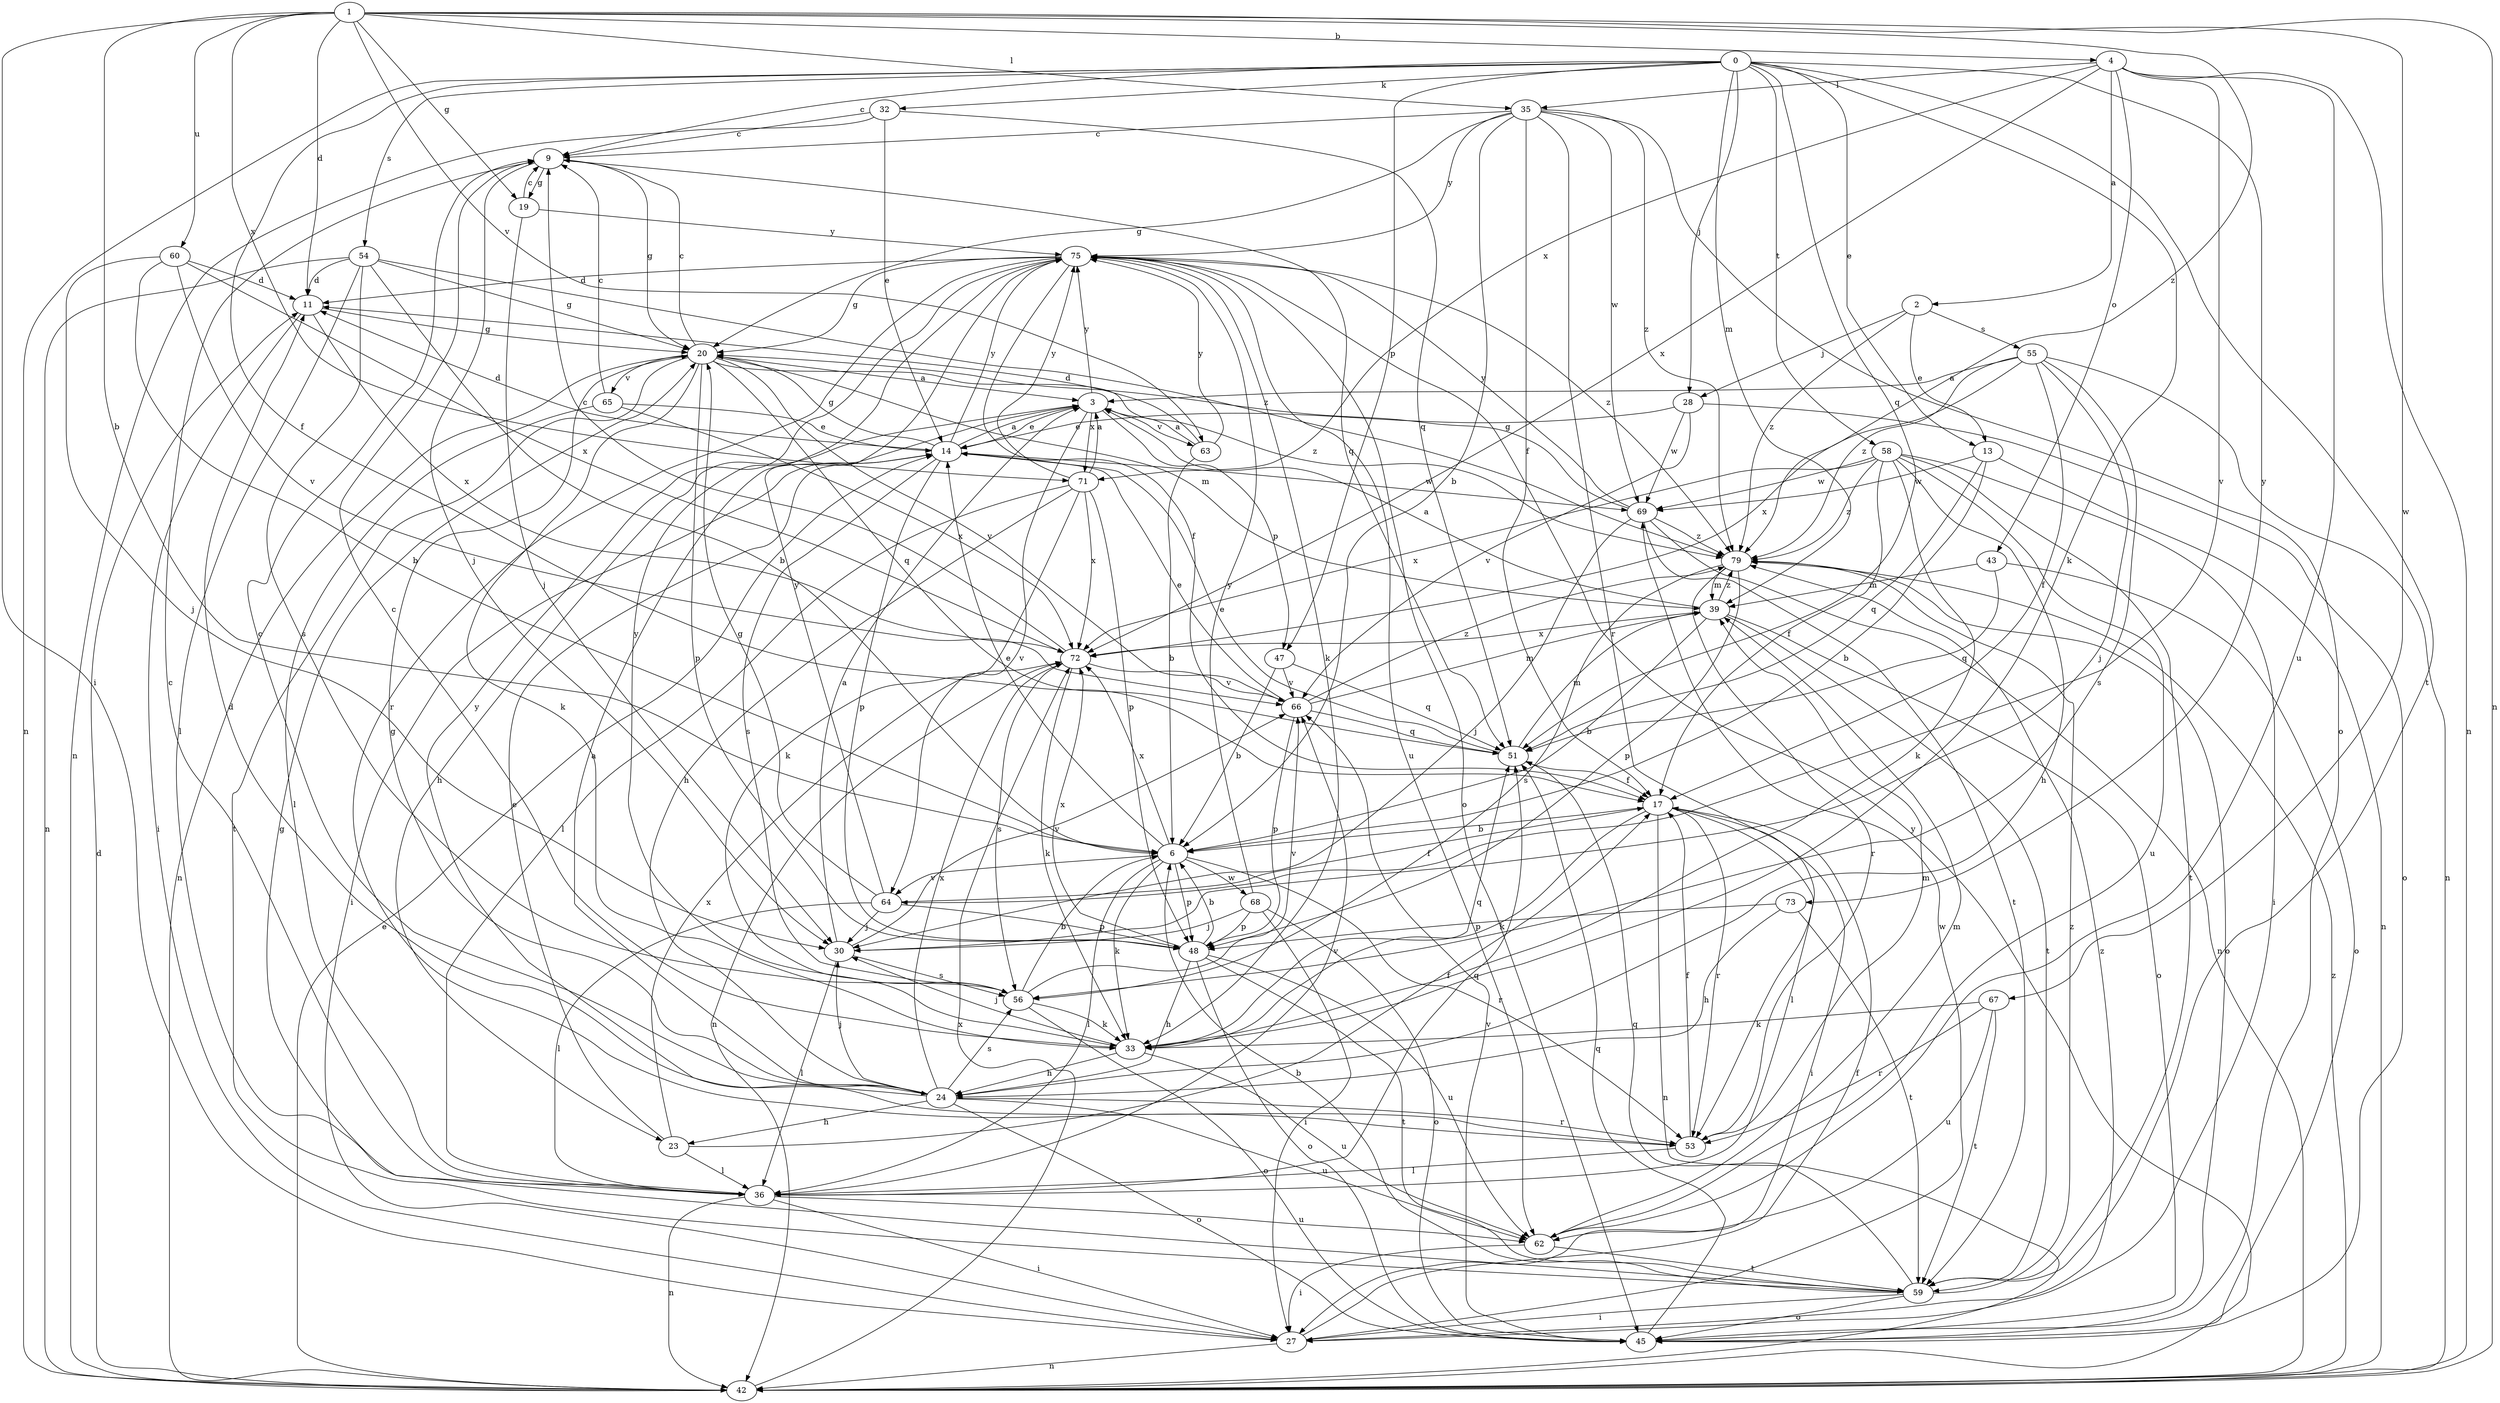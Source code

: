 strict digraph  {
0;
1;
2;
3;
4;
6;
9;
11;
13;
14;
17;
19;
20;
23;
24;
27;
28;
30;
32;
33;
35;
36;
39;
42;
43;
45;
47;
48;
51;
53;
54;
55;
56;
58;
59;
60;
62;
63;
64;
65;
66;
67;
68;
69;
71;
72;
73;
75;
79;
0 -> 9  [label=c];
0 -> 13  [label=e];
0 -> 17  [label=f];
0 -> 28  [label=j];
0 -> 32  [label=k];
0 -> 33  [label=k];
0 -> 39  [label=m];
0 -> 42  [label=n];
0 -> 47  [label=p];
0 -> 51  [label=q];
0 -> 54  [label=s];
0 -> 58  [label=t];
0 -> 59  [label=t];
0 -> 73  [label=y];
1 -> 4  [label=b];
1 -> 6  [label=b];
1 -> 11  [label=d];
1 -> 19  [label=g];
1 -> 27  [label=i];
1 -> 35  [label=l];
1 -> 42  [label=n];
1 -> 60  [label=u];
1 -> 63  [label=v];
1 -> 67  [label=w];
1 -> 71  [label=x];
1 -> 79  [label=z];
2 -> 13  [label=e];
2 -> 28  [label=j];
2 -> 55  [label=s];
2 -> 79  [label=z];
3 -> 14  [label=e];
3 -> 23  [label=h];
3 -> 47  [label=p];
3 -> 63  [label=v];
3 -> 64  [label=v];
3 -> 71  [label=x];
3 -> 75  [label=y];
4 -> 2  [label=a];
4 -> 35  [label=l];
4 -> 42  [label=n];
4 -> 43  [label=o];
4 -> 62  [label=u];
4 -> 64  [label=v];
4 -> 71  [label=x];
4 -> 72  [label=x];
6 -> 14  [label=e];
6 -> 33  [label=k];
6 -> 36  [label=l];
6 -> 48  [label=p];
6 -> 53  [label=r];
6 -> 64  [label=v];
6 -> 68  [label=w];
6 -> 72  [label=x];
9 -> 19  [label=g];
9 -> 20  [label=g];
9 -> 30  [label=j];
9 -> 51  [label=q];
11 -> 20  [label=g];
11 -> 27  [label=i];
11 -> 72  [label=x];
13 -> 6  [label=b];
13 -> 42  [label=n];
13 -> 51  [label=q];
13 -> 69  [label=w];
14 -> 3  [label=a];
14 -> 11  [label=d];
14 -> 20  [label=g];
14 -> 27  [label=i];
14 -> 48  [label=p];
14 -> 56  [label=s];
14 -> 69  [label=w];
14 -> 75  [label=y];
17 -> 6  [label=b];
17 -> 27  [label=i];
17 -> 33  [label=k];
17 -> 36  [label=l];
17 -> 42  [label=n];
17 -> 53  [label=r];
19 -> 9  [label=c];
19 -> 30  [label=j];
19 -> 75  [label=y];
20 -> 3  [label=a];
20 -> 9  [label=c];
20 -> 33  [label=k];
20 -> 39  [label=m];
20 -> 42  [label=n];
20 -> 48  [label=p];
20 -> 51  [label=q];
20 -> 59  [label=t];
20 -> 65  [label=v];
20 -> 66  [label=v];
20 -> 79  [label=z];
23 -> 14  [label=e];
23 -> 17  [label=f];
23 -> 36  [label=l];
23 -> 72  [label=x];
24 -> 3  [label=a];
24 -> 9  [label=c];
24 -> 11  [label=d];
24 -> 20  [label=g];
24 -> 23  [label=h];
24 -> 30  [label=j];
24 -> 45  [label=o];
24 -> 53  [label=r];
24 -> 56  [label=s];
24 -> 62  [label=u];
24 -> 72  [label=x];
27 -> 17  [label=f];
27 -> 42  [label=n];
27 -> 69  [label=w];
27 -> 79  [label=z];
28 -> 14  [label=e];
28 -> 45  [label=o];
28 -> 66  [label=v];
28 -> 69  [label=w];
30 -> 3  [label=a];
30 -> 36  [label=l];
30 -> 56  [label=s];
30 -> 66  [label=v];
32 -> 9  [label=c];
32 -> 14  [label=e];
32 -> 42  [label=n];
32 -> 51  [label=q];
33 -> 9  [label=c];
33 -> 24  [label=h];
33 -> 30  [label=j];
33 -> 51  [label=q];
33 -> 62  [label=u];
35 -> 6  [label=b];
35 -> 9  [label=c];
35 -> 17  [label=f];
35 -> 20  [label=g];
35 -> 45  [label=o];
35 -> 53  [label=r];
35 -> 69  [label=w];
35 -> 75  [label=y];
35 -> 79  [label=z];
36 -> 9  [label=c];
36 -> 27  [label=i];
36 -> 42  [label=n];
36 -> 51  [label=q];
36 -> 62  [label=u];
36 -> 66  [label=v];
39 -> 3  [label=a];
39 -> 6  [label=b];
39 -> 45  [label=o];
39 -> 59  [label=t];
39 -> 72  [label=x];
39 -> 79  [label=z];
42 -> 11  [label=d];
42 -> 14  [label=e];
42 -> 72  [label=x];
42 -> 75  [label=y];
42 -> 79  [label=z];
43 -> 39  [label=m];
43 -> 45  [label=o];
43 -> 51  [label=q];
45 -> 51  [label=q];
45 -> 66  [label=v];
47 -> 6  [label=b];
47 -> 51  [label=q];
47 -> 66  [label=v];
48 -> 6  [label=b];
48 -> 24  [label=h];
48 -> 45  [label=o];
48 -> 59  [label=t];
48 -> 62  [label=u];
48 -> 72  [label=x];
51 -> 14  [label=e];
51 -> 17  [label=f];
51 -> 39  [label=m];
53 -> 17  [label=f];
53 -> 36  [label=l];
53 -> 39  [label=m];
53 -> 75  [label=y];
54 -> 6  [label=b];
54 -> 11  [label=d];
54 -> 20  [label=g];
54 -> 36  [label=l];
54 -> 42  [label=n];
54 -> 56  [label=s];
54 -> 79  [label=z];
55 -> 3  [label=a];
55 -> 17  [label=f];
55 -> 30  [label=j];
55 -> 42  [label=n];
55 -> 56  [label=s];
55 -> 72  [label=x];
55 -> 79  [label=z];
56 -> 6  [label=b];
56 -> 33  [label=k];
56 -> 45  [label=o];
56 -> 66  [label=v];
56 -> 75  [label=y];
58 -> 17  [label=f];
58 -> 24  [label=h];
58 -> 27  [label=i];
58 -> 33  [label=k];
58 -> 59  [label=t];
58 -> 62  [label=u];
58 -> 69  [label=w];
58 -> 72  [label=x];
58 -> 79  [label=z];
59 -> 6  [label=b];
59 -> 20  [label=g];
59 -> 27  [label=i];
59 -> 45  [label=o];
59 -> 51  [label=q];
59 -> 79  [label=z];
60 -> 6  [label=b];
60 -> 11  [label=d];
60 -> 30  [label=j];
60 -> 66  [label=v];
60 -> 72  [label=x];
62 -> 27  [label=i];
62 -> 39  [label=m];
62 -> 59  [label=t];
63 -> 3  [label=a];
63 -> 6  [label=b];
63 -> 11  [label=d];
63 -> 75  [label=y];
64 -> 17  [label=f];
64 -> 20  [label=g];
64 -> 30  [label=j];
64 -> 36  [label=l];
64 -> 48  [label=p];
64 -> 75  [label=y];
65 -> 9  [label=c];
65 -> 14  [label=e];
65 -> 36  [label=l];
65 -> 72  [label=x];
66 -> 14  [label=e];
66 -> 39  [label=m];
66 -> 48  [label=p];
66 -> 51  [label=q];
66 -> 79  [label=z];
67 -> 33  [label=k];
67 -> 53  [label=r];
67 -> 59  [label=t];
67 -> 62  [label=u];
68 -> 27  [label=i];
68 -> 30  [label=j];
68 -> 45  [label=o];
68 -> 48  [label=p];
68 -> 75  [label=y];
69 -> 20  [label=g];
69 -> 30  [label=j];
69 -> 42  [label=n];
69 -> 59  [label=t];
69 -> 75  [label=y];
69 -> 79  [label=z];
71 -> 3  [label=a];
71 -> 24  [label=h];
71 -> 33  [label=k];
71 -> 36  [label=l];
71 -> 48  [label=p];
71 -> 72  [label=x];
71 -> 75  [label=y];
72 -> 9  [label=c];
72 -> 33  [label=k];
72 -> 42  [label=n];
72 -> 56  [label=s];
72 -> 66  [label=v];
73 -> 24  [label=h];
73 -> 48  [label=p];
73 -> 59  [label=t];
75 -> 11  [label=d];
75 -> 17  [label=f];
75 -> 20  [label=g];
75 -> 33  [label=k];
75 -> 45  [label=o];
75 -> 53  [label=r];
75 -> 62  [label=u];
75 -> 79  [label=z];
79 -> 39  [label=m];
79 -> 45  [label=o];
79 -> 48  [label=p];
79 -> 53  [label=r];
79 -> 56  [label=s];
}
